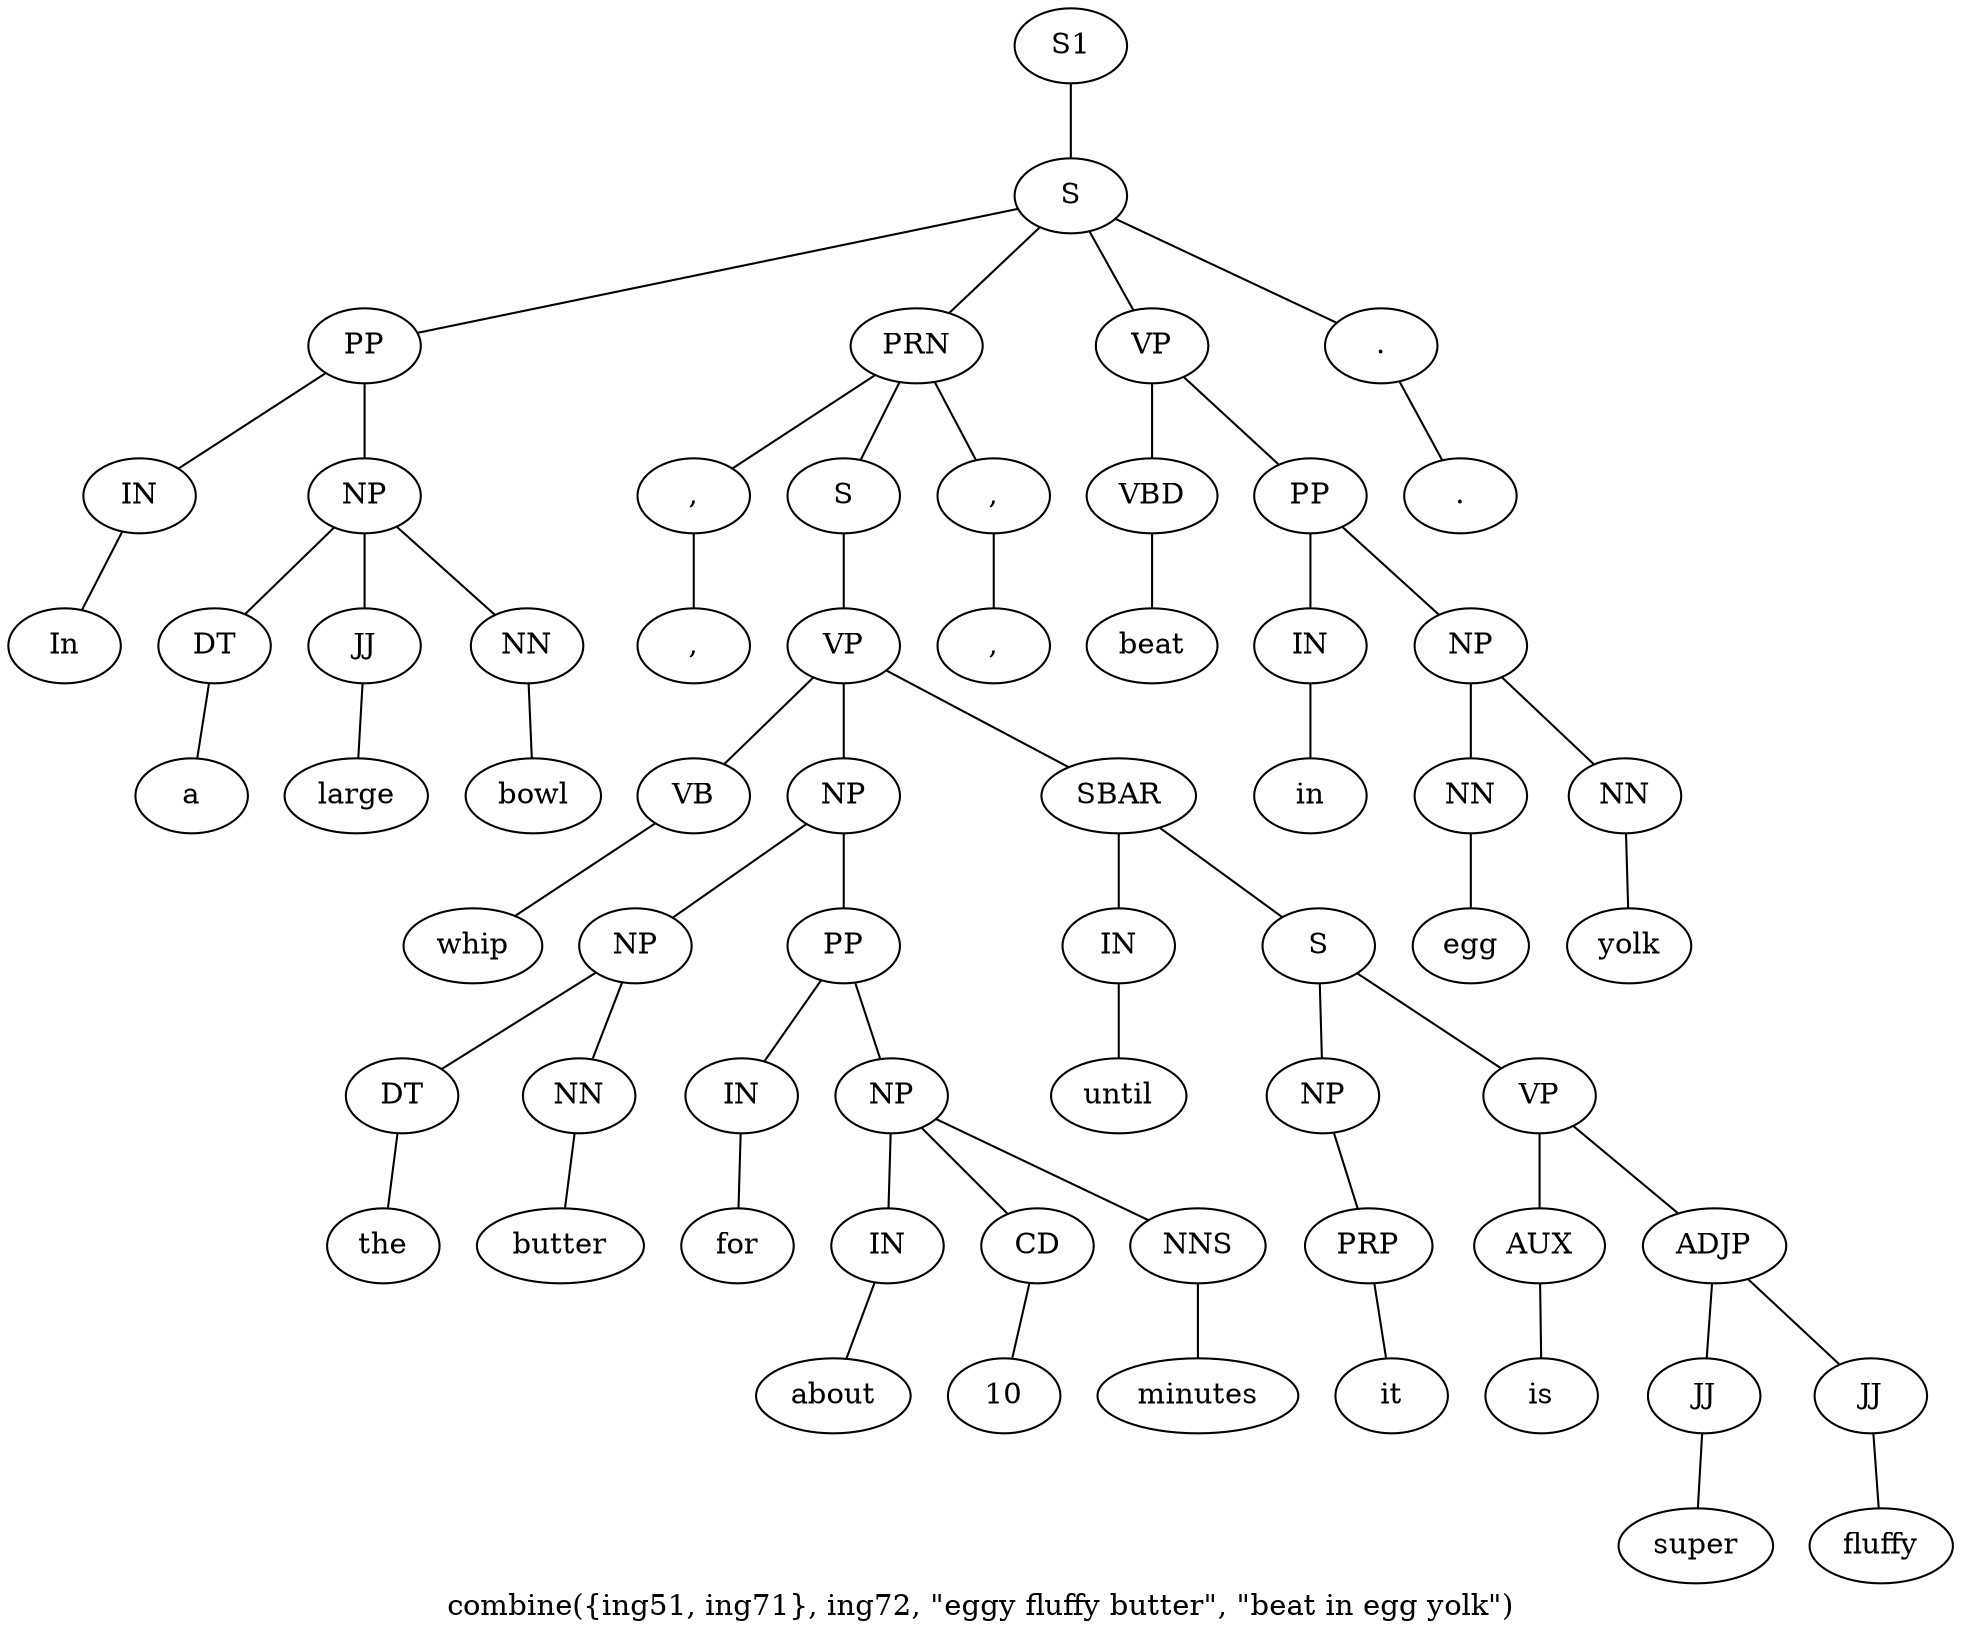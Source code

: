 graph SyntaxGraph {
	label = "combine({ing51, ing71}, ing72, \"eggy fluffy butter\", \"beat in egg yolk\")";
	Node0 [label="S1"];
	Node1 [label="S"];
	Node2 [label="PP"];
	Node3 [label="IN"];
	Node4 [label="In"];
	Node5 [label="NP"];
	Node6 [label="DT"];
	Node7 [label="a"];
	Node8 [label="JJ"];
	Node9 [label="large"];
	Node10 [label="NN"];
	Node11 [label="bowl"];
	Node12 [label="PRN"];
	Node13 [label=","];
	Node14 [label=","];
	Node15 [label="S"];
	Node16 [label="VP"];
	Node17 [label="VB"];
	Node18 [label="whip"];
	Node19 [label="NP"];
	Node20 [label="NP"];
	Node21 [label="DT"];
	Node22 [label="the"];
	Node23 [label="NN"];
	Node24 [label="butter"];
	Node25 [label="PP"];
	Node26 [label="IN"];
	Node27 [label="for"];
	Node28 [label="NP"];
	Node29 [label="IN"];
	Node30 [label="about"];
	Node31 [label="CD"];
	Node32 [label="10"];
	Node33 [label="NNS"];
	Node34 [label="minutes"];
	Node35 [label="SBAR"];
	Node36 [label="IN"];
	Node37 [label="until"];
	Node38 [label="S"];
	Node39 [label="NP"];
	Node40 [label="PRP"];
	Node41 [label="it"];
	Node42 [label="VP"];
	Node43 [label="AUX"];
	Node44 [label="is"];
	Node45 [label="ADJP"];
	Node46 [label="JJ"];
	Node47 [label="super"];
	Node48 [label="JJ"];
	Node49 [label="fluffy"];
	Node50 [label=","];
	Node51 [label=","];
	Node52 [label="VP"];
	Node53 [label="VBD"];
	Node54 [label="beat"];
	Node55 [label="PP"];
	Node56 [label="IN"];
	Node57 [label="in"];
	Node58 [label="NP"];
	Node59 [label="NN"];
	Node60 [label="egg"];
	Node61 [label="NN"];
	Node62 [label="yolk"];
	Node63 [label="."];
	Node64 [label="."];

	Node0 -- Node1;
	Node1 -- Node2;
	Node1 -- Node12;
	Node1 -- Node52;
	Node1 -- Node63;
	Node2 -- Node3;
	Node2 -- Node5;
	Node3 -- Node4;
	Node5 -- Node6;
	Node5 -- Node8;
	Node5 -- Node10;
	Node6 -- Node7;
	Node8 -- Node9;
	Node10 -- Node11;
	Node12 -- Node13;
	Node12 -- Node15;
	Node12 -- Node50;
	Node13 -- Node14;
	Node15 -- Node16;
	Node16 -- Node17;
	Node16 -- Node19;
	Node16 -- Node35;
	Node17 -- Node18;
	Node19 -- Node20;
	Node19 -- Node25;
	Node20 -- Node21;
	Node20 -- Node23;
	Node21 -- Node22;
	Node23 -- Node24;
	Node25 -- Node26;
	Node25 -- Node28;
	Node26 -- Node27;
	Node28 -- Node29;
	Node28 -- Node31;
	Node28 -- Node33;
	Node29 -- Node30;
	Node31 -- Node32;
	Node33 -- Node34;
	Node35 -- Node36;
	Node35 -- Node38;
	Node36 -- Node37;
	Node38 -- Node39;
	Node38 -- Node42;
	Node39 -- Node40;
	Node40 -- Node41;
	Node42 -- Node43;
	Node42 -- Node45;
	Node43 -- Node44;
	Node45 -- Node46;
	Node45 -- Node48;
	Node46 -- Node47;
	Node48 -- Node49;
	Node50 -- Node51;
	Node52 -- Node53;
	Node52 -- Node55;
	Node53 -- Node54;
	Node55 -- Node56;
	Node55 -- Node58;
	Node56 -- Node57;
	Node58 -- Node59;
	Node58 -- Node61;
	Node59 -- Node60;
	Node61 -- Node62;
	Node63 -- Node64;
}